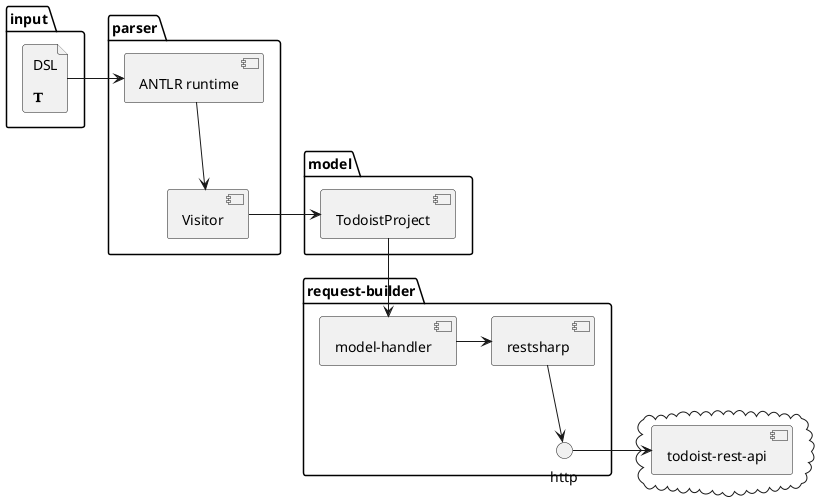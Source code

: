 @startuml

package "input" {
  file DSL [
    DSL

    <&text>
  ]
}

package "parser" {
  [ANTLR runtime]
  [Visitor]
}

package "model" {
  [TodoistProject]
}

package "request-builder" {
  [model-handler]
  [restsharp] --> http
}

cloud {
  [todoist-rest-api]
}

DSL -> [ANTLR runtime]
[ANTLR runtime] --> [Visitor]
[Visitor] -> [TodoistProject]
[TodoistProject] --> [model-handler]
[model-handler] -> [restsharp]
http -> [todoist-rest-api]

@enduml
